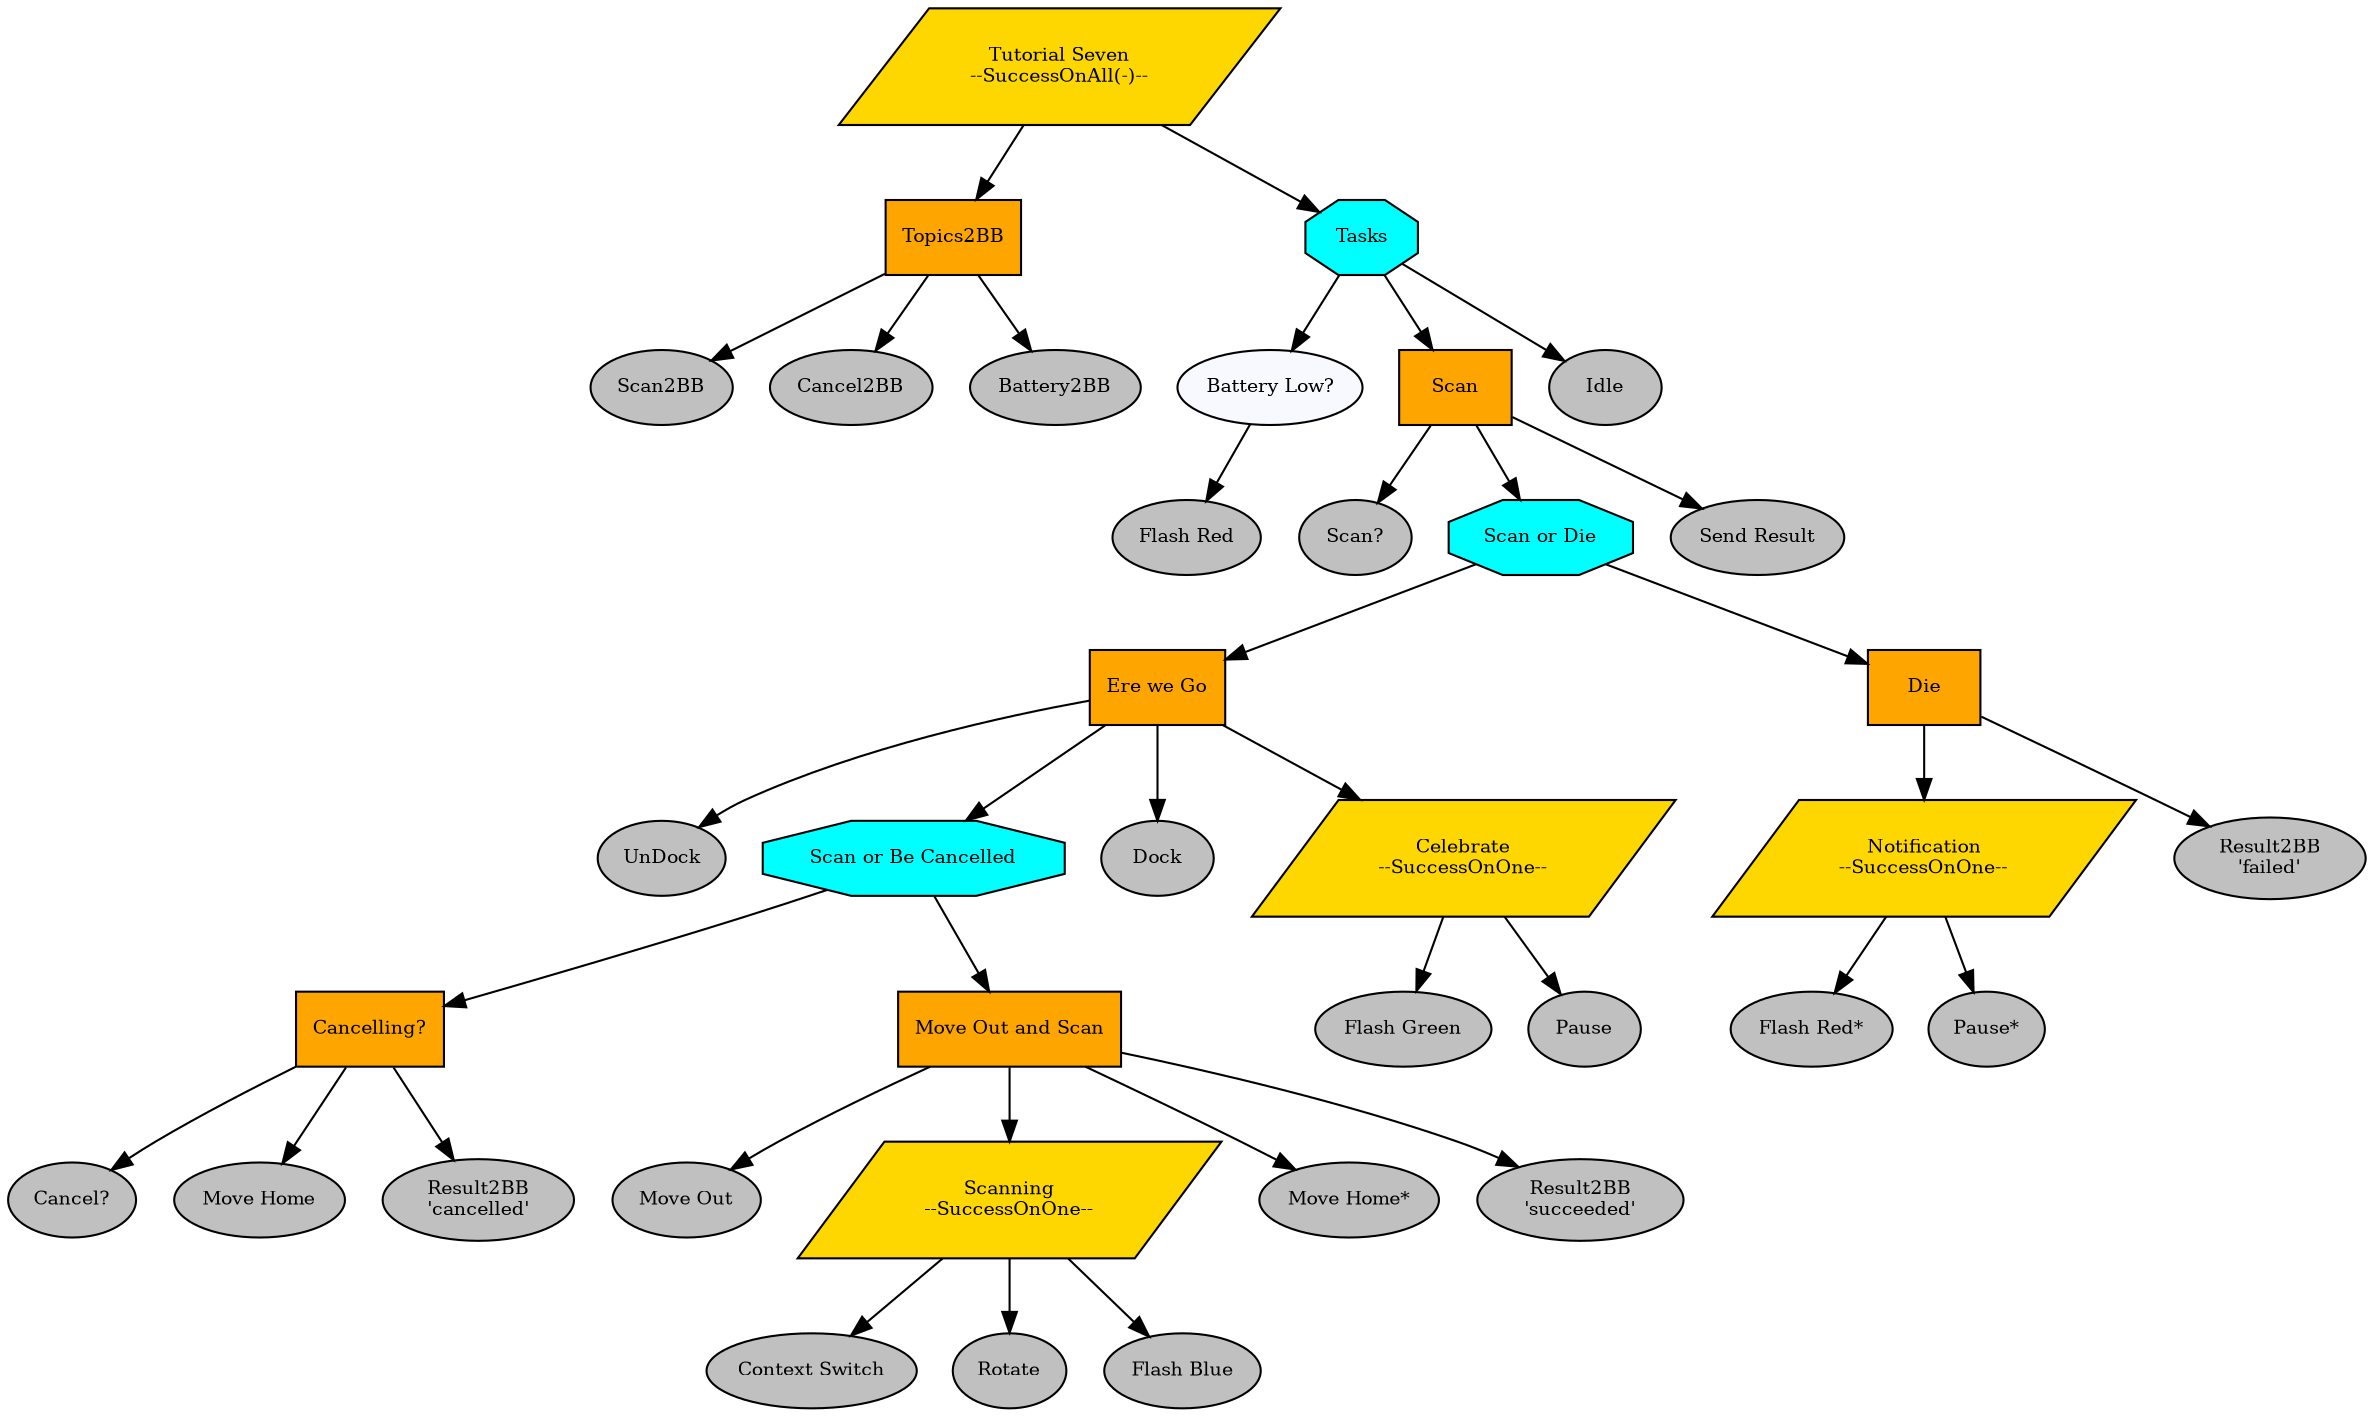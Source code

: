 digraph pastafarianism {
graph [fontname="times-roman"];
node [fontname="times-roman"];
edge [fontname="times-roman"];
"Tutorial Seven" [label="Tutorial Seven\n--SuccessOnAll(-)--", shape=parallelogram, style=filled, fillcolor=gold, fontsize=9, fontcolor=black];
Topics2BB [label=Topics2BB, shape=box, style=filled, fillcolor=orange, fontsize=9, fontcolor=black];
"Tutorial Seven" -> Topics2BB;
Scan2BB [label=Scan2BB, shape=ellipse, style=filled, fillcolor=gray, fontsize=9, fontcolor=black];
Topics2BB -> Scan2BB;
Cancel2BB [label=Cancel2BB, shape=ellipse, style=filled, fillcolor=gray, fontsize=9, fontcolor=black];
Topics2BB -> Cancel2BB;
Battery2BB [label=Battery2BB, shape=ellipse, style=filled, fillcolor=gray, fontsize=9, fontcolor=black];
Topics2BB -> Battery2BB;
Tasks [label=Tasks, shape=octagon, style=filled, fillcolor=cyan, fontsize=9, fontcolor=black];
"Tutorial Seven" -> Tasks;
"Battery Low?" [label="Battery Low?", shape=ellipse, style=filled, fillcolor=ghostwhite, fontsize=9, fontcolor=black];
Tasks -> "Battery Low?";
"Flash Red" [label="Flash Red", shape=ellipse, style=filled, fillcolor=gray, fontsize=9, fontcolor=black];
"Battery Low?" -> "Flash Red";
Scan [label=Scan, shape=box, style=filled, fillcolor=orange, fontsize=9, fontcolor=black];
Tasks -> Scan;
"Scan?" [label="Scan?", shape=ellipse, style=filled, fillcolor=gray, fontsize=9, fontcolor=black];
Scan -> "Scan?";
"Scan or Die" [label="Scan or Die", shape=octagon, style=filled, fillcolor=cyan, fontsize=9, fontcolor=black];
Scan -> "Scan or Die";
"Ere we Go" [label="Ere we Go", shape=box, style=filled, fillcolor=orange, fontsize=9, fontcolor=black];
"Scan or Die" -> "Ere we Go";
UnDock [label=UnDock, shape=ellipse, style=filled, fillcolor=gray, fontsize=9, fontcolor=black];
"Ere we Go" -> UnDock;
"Scan or Be Cancelled" [label="Scan or Be Cancelled", shape=octagon, style=filled, fillcolor=cyan, fontsize=9, fontcolor=black];
"Ere we Go" -> "Scan or Be Cancelled";
"Cancelling?" [label="Cancelling?", shape=box, style=filled, fillcolor=orange, fontsize=9, fontcolor=black];
"Scan or Be Cancelled" -> "Cancelling?";
"Cancel?" [label="Cancel?", shape=ellipse, style=filled, fillcolor=gray, fontsize=9, fontcolor=black];
"Cancelling?" -> "Cancel?";
"Move Home" [label="Move Home", shape=ellipse, style=filled, fillcolor=gray, fontsize=9, fontcolor=black];
"Cancelling?" -> "Move Home";
"Result2BB\n'cancelled'" [label="Result2BB\n'cancelled'", shape=ellipse, style=filled, fillcolor=gray, fontsize=9, fontcolor=black];
"Cancelling?" -> "Result2BB\n'cancelled'";
"Move Out and Scan" [label="Move Out and Scan", shape=box, style=filled, fillcolor=orange, fontsize=9, fontcolor=black];
"Scan or Be Cancelled" -> "Move Out and Scan";
"Move Out" [label="Move Out", shape=ellipse, style=filled, fillcolor=gray, fontsize=9, fontcolor=black];
"Move Out and Scan" -> "Move Out";
Scanning [label="Scanning\n--SuccessOnOne--", shape=parallelogram, style=filled, fillcolor=gold, fontsize=9, fontcolor=black];
"Move Out and Scan" -> Scanning;
"Context Switch" [label="Context Switch", shape=ellipse, style=filled, fillcolor=gray, fontsize=9, fontcolor=black];
Scanning -> "Context Switch";
Rotate [label=Rotate, shape=ellipse, style=filled, fillcolor=gray, fontsize=9, fontcolor=black];
Scanning -> Rotate;
"Flash Blue" [label="Flash Blue", shape=ellipse, style=filled, fillcolor=gray, fontsize=9, fontcolor=black];
Scanning -> "Flash Blue";
"Move Home*" [label="Move Home*", shape=ellipse, style=filled, fillcolor=gray, fontsize=9, fontcolor=black];
"Move Out and Scan" -> "Move Home*";
"Result2BB\n'succeeded'" [label="Result2BB\n'succeeded'", shape=ellipse, style=filled, fillcolor=gray, fontsize=9, fontcolor=black];
"Move Out and Scan" -> "Result2BB\n'succeeded'";
Dock [label=Dock, shape=ellipse, style=filled, fillcolor=gray, fontsize=9, fontcolor=black];
"Ere we Go" -> Dock;
Celebrate [label="Celebrate\n--SuccessOnOne--", shape=parallelogram, style=filled, fillcolor=gold, fontsize=9, fontcolor=black];
"Ere we Go" -> Celebrate;
"Flash Green" [label="Flash Green", shape=ellipse, style=filled, fillcolor=gray, fontsize=9, fontcolor=black];
Celebrate -> "Flash Green";
Pause [label=Pause, shape=ellipse, style=filled, fillcolor=gray, fontsize=9, fontcolor=black];
Celebrate -> Pause;
Die [label=Die, shape=box, style=filled, fillcolor=orange, fontsize=9, fontcolor=black];
"Scan or Die" -> Die;
Notification [label="Notification\n--SuccessOnOne--", shape=parallelogram, style=filled, fillcolor=gold, fontsize=9, fontcolor=black];
Die -> Notification;
"Flash Red*" [label="Flash Red*", shape=ellipse, style=filled, fillcolor=gray, fontsize=9, fontcolor=black];
Notification -> "Flash Red*";
"Pause*" [label="Pause*", shape=ellipse, style=filled, fillcolor=gray, fontsize=9, fontcolor=black];
Notification -> "Pause*";
"Result2BB\n'failed'" [label="Result2BB\n'failed'", shape=ellipse, style=filled, fillcolor=gray, fontsize=9, fontcolor=black];
Die -> "Result2BB\n'failed'";
"Send Result" [label="Send Result", shape=ellipse, style=filled, fillcolor=gray, fontsize=9, fontcolor=black];
Scan -> "Send Result";
Idle [label=Idle, shape=ellipse, style=filled, fillcolor=gray, fontsize=9, fontcolor=black];
Tasks -> Idle;
}

